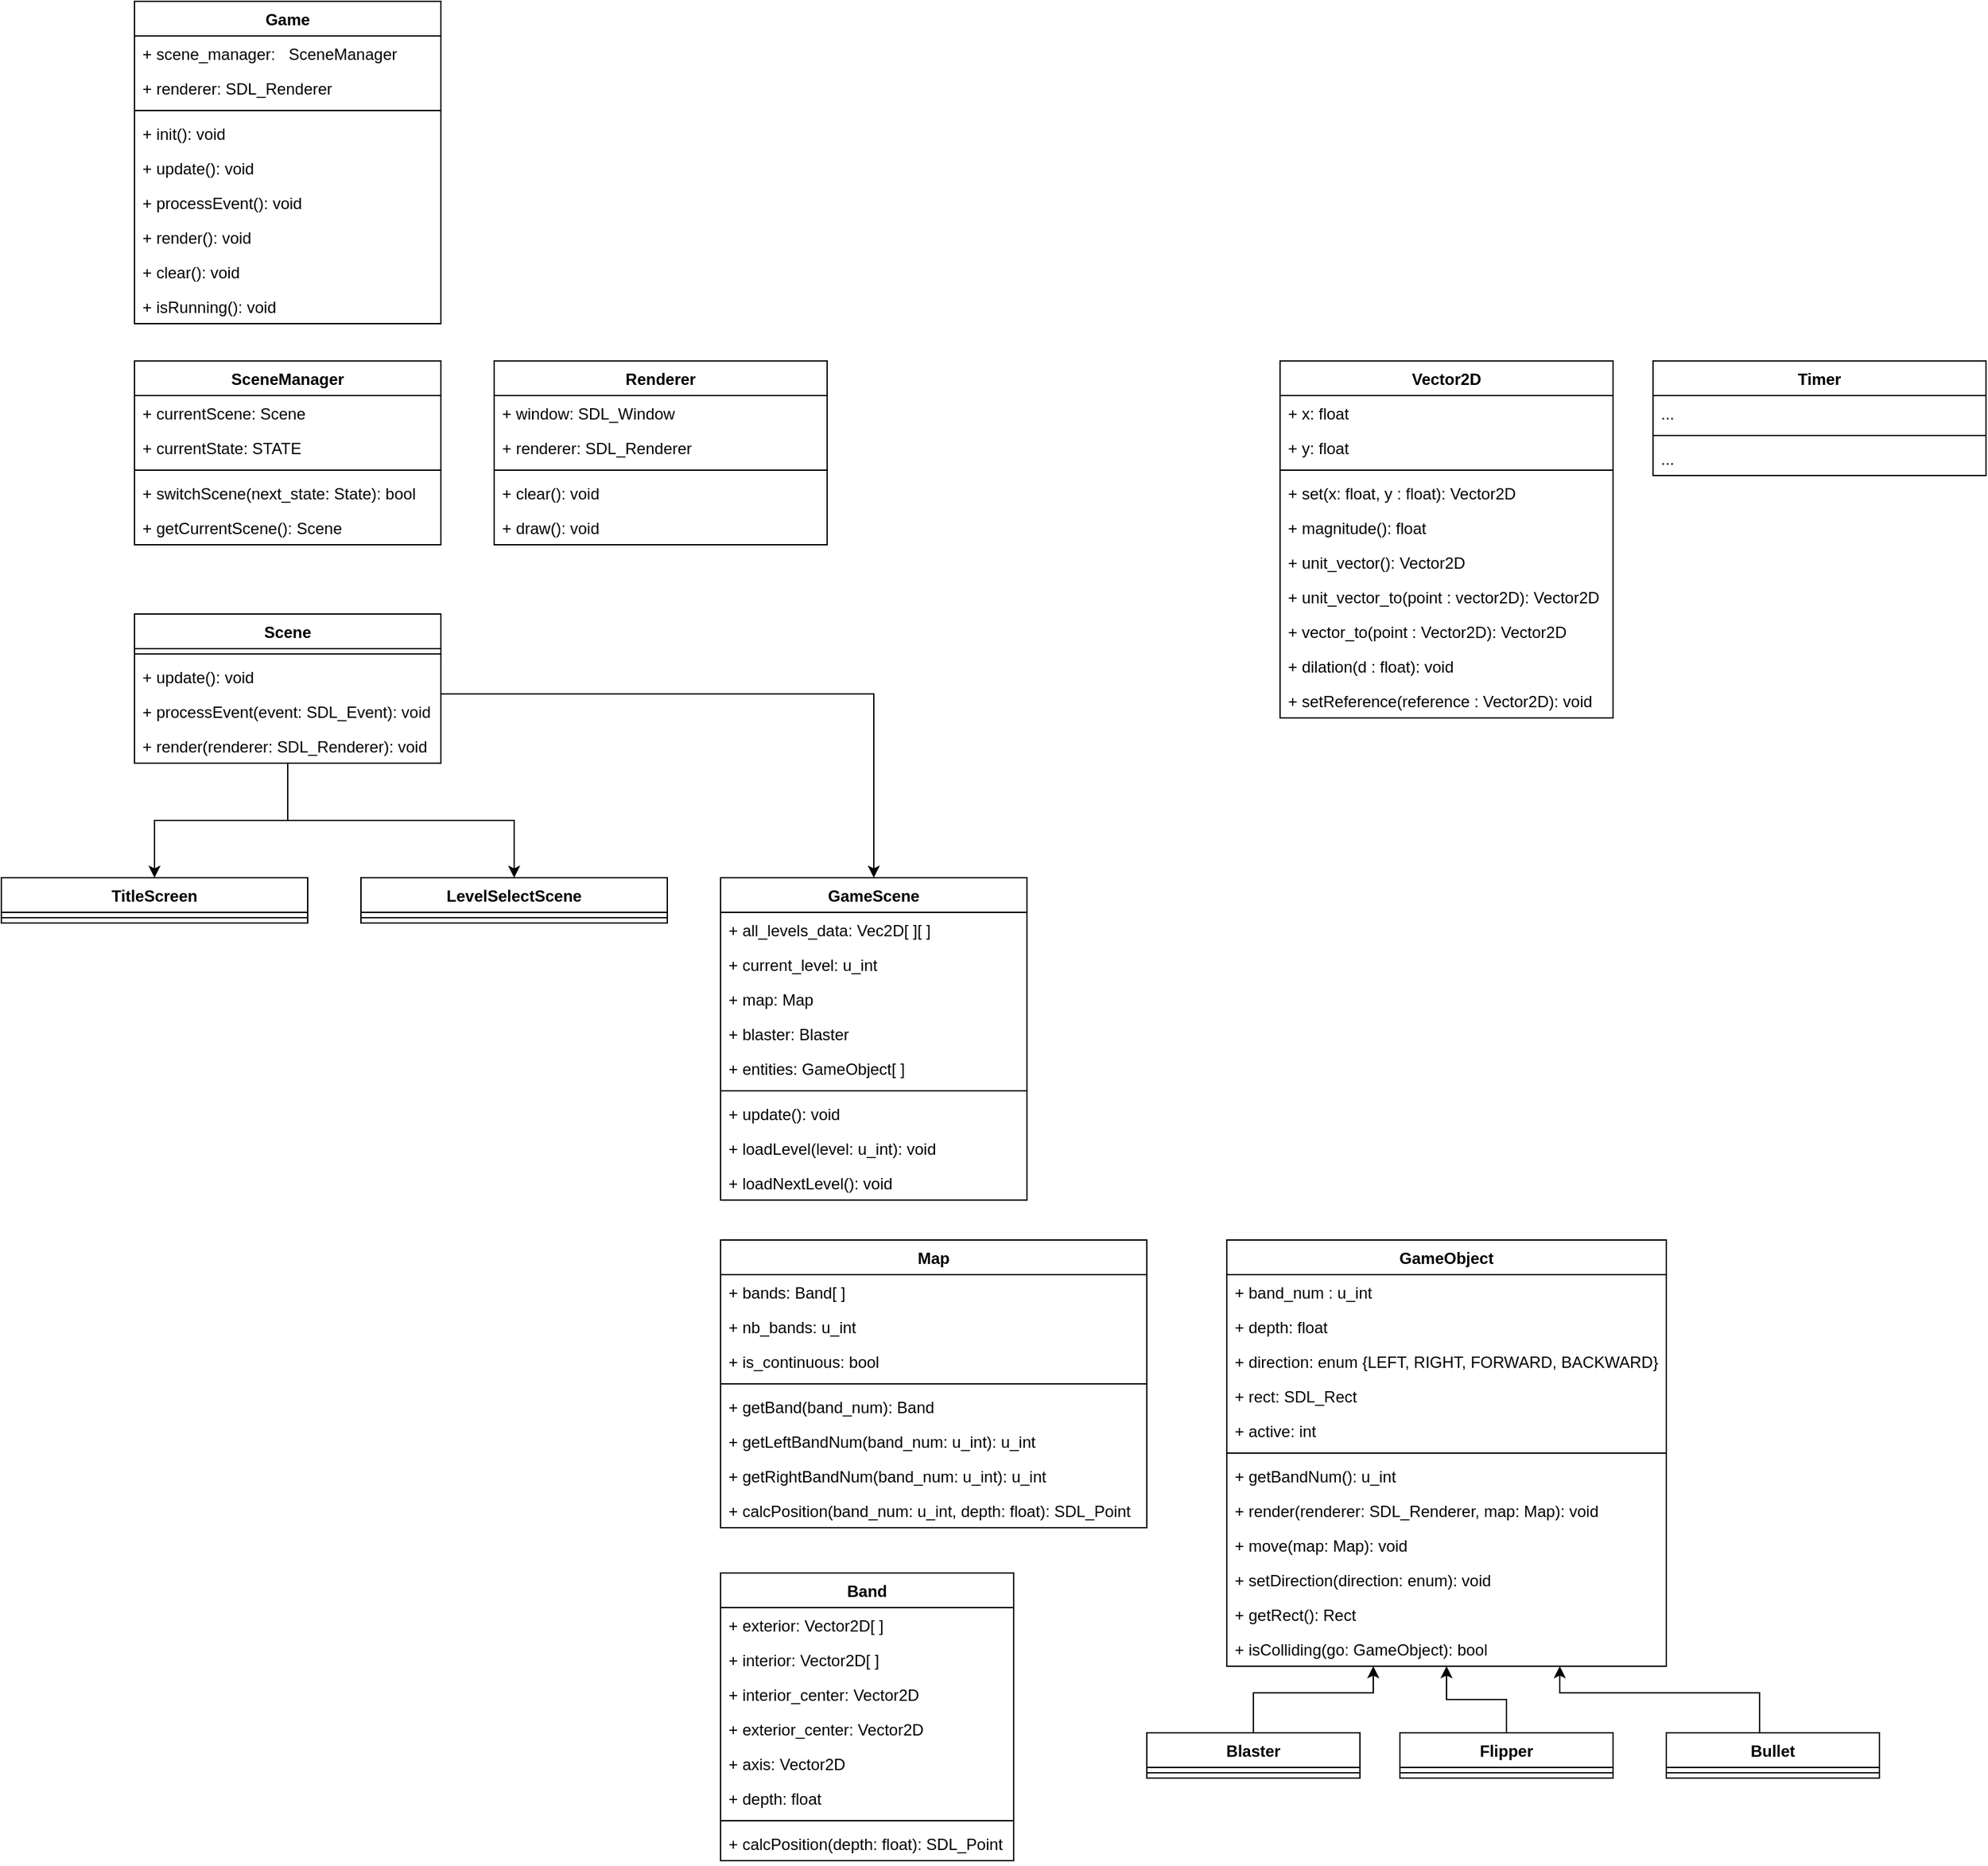 <mxfile version="17.1.3" type="device"><diagram name="Page-1" id="9f46799a-70d6-7492-0946-bef42562c5a5"><mxGraphModel dx="1497" dy="2478" grid="1" gridSize="10" guides="1" tooltips="1" connect="1" arrows="1" fold="1" page="1" pageScale="1" pageWidth="1100" pageHeight="850" background="none" math="0" shadow="0"><root><mxCell id="0"/><mxCell id="1" parent="0"/><mxCell id="xIdNefQn2xcIb0GbUkWq-34" value="GameScene" style="swimlane;fontStyle=1;align=center;verticalAlign=top;childLayout=stackLayout;horizontal=1;startSize=26;horizontalStack=0;resizeParent=1;resizeParentMax=0;resizeLast=0;collapsible=1;marginBottom=0;" parent="1" vertex="1"><mxGeometry x="590" y="-992" width="230" height="242" as="geometry"/></mxCell><mxCell id="wvkxmbSjXUFkB9EgB14g-42" value="+ all_levels_data: Vec2D[ ][ ]" style="text;strokeColor=none;fillColor=none;align=left;verticalAlign=top;spacingLeft=4;spacingRight=4;overflow=hidden;rotatable=0;points=[[0,0.5],[1,0.5]];portConstraint=eastwest;" parent="xIdNefQn2xcIb0GbUkWq-34" vertex="1"><mxGeometry y="26" width="230" height="26" as="geometry"/></mxCell><mxCell id="45vY3mzrNlydQgLG9E9p-1" value="+ current_level: u_int" style="text;strokeColor=none;fillColor=none;align=left;verticalAlign=top;spacingLeft=4;spacingRight=4;overflow=hidden;rotatable=0;points=[[0,0.5],[1,0.5]];portConstraint=eastwest;" vertex="1" parent="xIdNefQn2xcIb0GbUkWq-34"><mxGeometry y="52" width="230" height="26" as="geometry"/></mxCell><mxCell id="xIdNefQn2xcIb0GbUkWq-35" value="+ map: Map" style="text;strokeColor=none;fillColor=none;align=left;verticalAlign=top;spacingLeft=4;spacingRight=4;overflow=hidden;rotatable=0;points=[[0,0.5],[1,0.5]];portConstraint=eastwest;" parent="xIdNefQn2xcIb0GbUkWq-34" vertex="1"><mxGeometry y="78" width="230" height="26" as="geometry"/></mxCell><mxCell id="xIdNefQn2xcIb0GbUkWq-38" value="+ blaster: Blaster" style="text;strokeColor=none;fillColor=none;align=left;verticalAlign=top;spacingLeft=4;spacingRight=4;overflow=hidden;rotatable=0;points=[[0,0.5],[1,0.5]];portConstraint=eastwest;" parent="xIdNefQn2xcIb0GbUkWq-34" vertex="1"><mxGeometry y="104" width="230" height="26" as="geometry"/></mxCell><mxCell id="xIdNefQn2xcIb0GbUkWq-39" value="+ entities: GameObject[ ]" style="text;strokeColor=none;fillColor=none;align=left;verticalAlign=top;spacingLeft=4;spacingRight=4;overflow=hidden;rotatable=0;points=[[0,0.5],[1,0.5]];portConstraint=eastwest;" parent="xIdNefQn2xcIb0GbUkWq-34" vertex="1"><mxGeometry y="130" width="230" height="26" as="geometry"/></mxCell><mxCell id="xIdNefQn2xcIb0GbUkWq-36" value="" style="line;strokeWidth=1;fillColor=none;align=left;verticalAlign=middle;spacingTop=-1;spacingLeft=3;spacingRight=3;rotatable=0;labelPosition=right;points=[];portConstraint=eastwest;" parent="xIdNefQn2xcIb0GbUkWq-34" vertex="1"><mxGeometry y="156" width="230" height="8" as="geometry"/></mxCell><mxCell id="xIdNefQn2xcIb0GbUkWq-37" value="+ update(): void" style="text;strokeColor=none;fillColor=none;align=left;verticalAlign=top;spacingLeft=4;spacingRight=4;overflow=hidden;rotatable=0;points=[[0,0.5],[1,0.5]];portConstraint=eastwest;" parent="xIdNefQn2xcIb0GbUkWq-34" vertex="1"><mxGeometry y="164" width="230" height="26" as="geometry"/></mxCell><mxCell id="wvkxmbSjXUFkB9EgB14g-43" value="+ loadLevel(level: u_int): void" style="text;strokeColor=none;fillColor=none;align=left;verticalAlign=top;spacingLeft=4;spacingRight=4;overflow=hidden;rotatable=0;points=[[0,0.5],[1,0.5]];portConstraint=eastwest;" parent="xIdNefQn2xcIb0GbUkWq-34" vertex="1"><mxGeometry y="190" width="230" height="26" as="geometry"/></mxCell><mxCell id="wvkxmbSjXUFkB9EgB14g-44" value="+ loadNextLevel(): void" style="text;strokeColor=none;fillColor=none;align=left;verticalAlign=top;spacingLeft=4;spacingRight=4;overflow=hidden;rotatable=0;points=[[0,0.5],[1,0.5]];portConstraint=eastwest;" parent="xIdNefQn2xcIb0GbUkWq-34" vertex="1"><mxGeometry y="216" width="230" height="26" as="geometry"/></mxCell><mxCell id="xIdNefQn2xcIb0GbUkWq-41" value="Map" style="swimlane;fontStyle=1;align=center;verticalAlign=top;childLayout=stackLayout;horizontal=1;startSize=26;horizontalStack=0;resizeParent=1;resizeParentMax=0;resizeLast=0;collapsible=1;marginBottom=0;" parent="1" vertex="1"><mxGeometry x="590" y="-720" width="320" height="216" as="geometry"/></mxCell><mxCell id="xIdNefQn2xcIb0GbUkWq-42" value="+ bands: Band[ ]" style="text;strokeColor=none;fillColor=none;align=left;verticalAlign=top;spacingLeft=4;spacingRight=4;overflow=hidden;rotatable=0;points=[[0,0.5],[1,0.5]];portConstraint=eastwest;" parent="xIdNefQn2xcIb0GbUkWq-41" vertex="1"><mxGeometry y="26" width="320" height="26" as="geometry"/></mxCell><mxCell id="xIdNefQn2xcIb0GbUkWq-71" value="+ nb_bands: u_int" style="text;strokeColor=none;fillColor=none;align=left;verticalAlign=top;spacingLeft=4;spacingRight=4;overflow=hidden;rotatable=0;points=[[0,0.5],[1,0.5]];portConstraint=eastwest;" parent="xIdNefQn2xcIb0GbUkWq-41" vertex="1"><mxGeometry y="52" width="320" height="26" as="geometry"/></mxCell><mxCell id="xIdNefQn2xcIb0GbUkWq-45" value="+ is_continuous: bool" style="text;strokeColor=none;fillColor=none;align=left;verticalAlign=top;spacingLeft=4;spacingRight=4;overflow=hidden;rotatable=0;points=[[0,0.5],[1,0.5]];portConstraint=eastwest;" parent="xIdNefQn2xcIb0GbUkWq-41" vertex="1"><mxGeometry y="78" width="320" height="26" as="geometry"/></mxCell><mxCell id="xIdNefQn2xcIb0GbUkWq-43" value="" style="line;strokeWidth=1;fillColor=none;align=left;verticalAlign=middle;spacingTop=-1;spacingLeft=3;spacingRight=3;rotatable=0;labelPosition=right;points=[];portConstraint=eastwest;" parent="xIdNefQn2xcIb0GbUkWq-41" vertex="1"><mxGeometry y="104" width="320" height="8" as="geometry"/></mxCell><mxCell id="xIdNefQn2xcIb0GbUkWq-44" value="+ getBand(band_num): Band" style="text;strokeColor=none;fillColor=none;align=left;verticalAlign=top;spacingLeft=4;spacingRight=4;overflow=hidden;rotatable=0;points=[[0,0.5],[1,0.5]];portConstraint=eastwest;" parent="xIdNefQn2xcIb0GbUkWq-41" vertex="1"><mxGeometry y="112" width="320" height="26" as="geometry"/></mxCell><mxCell id="xIdNefQn2xcIb0GbUkWq-134" value="+ getLeftBandNum(band_num: u_int): u_int" style="text;strokeColor=none;fillColor=none;align=left;verticalAlign=top;spacingLeft=4;spacingRight=4;overflow=hidden;rotatable=0;points=[[0,0.5],[1,0.5]];portConstraint=eastwest;" parent="xIdNefQn2xcIb0GbUkWq-41" vertex="1"><mxGeometry y="138" width="320" height="26" as="geometry"/></mxCell><mxCell id="xIdNefQn2xcIb0GbUkWq-135" value="+ getRightBandNum(band_num: u_int): u_int" style="text;strokeColor=none;fillColor=none;align=left;verticalAlign=top;spacingLeft=4;spacingRight=4;overflow=hidden;rotatable=0;points=[[0,0.5],[1,0.5]];portConstraint=eastwest;" parent="xIdNefQn2xcIb0GbUkWq-41" vertex="1"><mxGeometry y="164" width="320" height="26" as="geometry"/></mxCell><mxCell id="xIdNefQn2xcIb0GbUkWq-46" value="+ calcPosition(band_num: u_int, depth: float): SDL_Point" style="text;strokeColor=none;fillColor=none;align=left;verticalAlign=top;spacingLeft=4;spacingRight=4;overflow=hidden;rotatable=0;points=[[0,0.5],[1,0.5]];portConstraint=eastwest;" parent="xIdNefQn2xcIb0GbUkWq-41" vertex="1"><mxGeometry y="190" width="320" height="26" as="geometry"/></mxCell><mxCell id="xIdNefQn2xcIb0GbUkWq-47" value="Band" style="swimlane;fontStyle=1;align=center;verticalAlign=top;childLayout=stackLayout;horizontal=1;startSize=26;horizontalStack=0;resizeParent=1;resizeParentMax=0;resizeLast=0;collapsible=1;marginBottom=0;" parent="1" vertex="1"><mxGeometry x="590" y="-470" width="220" height="216" as="geometry"/></mxCell><mxCell id="xIdNefQn2xcIb0GbUkWq-48" value="+ exterior: Vector2D[ ]" style="text;strokeColor=none;fillColor=none;align=left;verticalAlign=top;spacingLeft=4;spacingRight=4;overflow=hidden;rotatable=0;points=[[0,0.5],[1,0.5]];portConstraint=eastwest;" parent="xIdNefQn2xcIb0GbUkWq-47" vertex="1"><mxGeometry y="26" width="220" height="26" as="geometry"/></mxCell><mxCell id="xIdNefQn2xcIb0GbUkWq-51" value="+ interior: Vector2D[ ]" style="text;strokeColor=none;fillColor=none;align=left;verticalAlign=top;spacingLeft=4;spacingRight=4;overflow=hidden;rotatable=0;points=[[0,0.5],[1,0.5]];portConstraint=eastwest;" parent="xIdNefQn2xcIb0GbUkWq-47" vertex="1"><mxGeometry y="52" width="220" height="26" as="geometry"/></mxCell><mxCell id="xIdNefQn2xcIb0GbUkWq-54" value="+ interior_center: Vector2D" style="text;strokeColor=none;fillColor=none;align=left;verticalAlign=top;spacingLeft=4;spacingRight=4;overflow=hidden;rotatable=0;points=[[0,0.5],[1,0.5]];portConstraint=eastwest;" parent="xIdNefQn2xcIb0GbUkWq-47" vertex="1"><mxGeometry y="78" width="220" height="26" as="geometry"/></mxCell><mxCell id="xIdNefQn2xcIb0GbUkWq-52" value="+ exterior_center: Vector2D" style="text;strokeColor=none;fillColor=none;align=left;verticalAlign=top;spacingLeft=4;spacingRight=4;overflow=hidden;rotatable=0;points=[[0,0.5],[1,0.5]];portConstraint=eastwest;" parent="xIdNefQn2xcIb0GbUkWq-47" vertex="1"><mxGeometry y="104" width="220" height="26" as="geometry"/></mxCell><mxCell id="xIdNefQn2xcIb0GbUkWq-53" value="+ axis: Vector2D" style="text;strokeColor=none;fillColor=none;align=left;verticalAlign=top;spacingLeft=4;spacingRight=4;overflow=hidden;rotatable=0;points=[[0,0.5],[1,0.5]];portConstraint=eastwest;" parent="xIdNefQn2xcIb0GbUkWq-47" vertex="1"><mxGeometry y="130" width="220" height="26" as="geometry"/></mxCell><mxCell id="xIdNefQn2xcIb0GbUkWq-122" value="+ depth: float" style="text;strokeColor=none;fillColor=none;align=left;verticalAlign=top;spacingLeft=4;spacingRight=4;overflow=hidden;rotatable=0;points=[[0,0.5],[1,0.5]];portConstraint=eastwest;" parent="xIdNefQn2xcIb0GbUkWq-47" vertex="1"><mxGeometry y="156" width="220" height="26" as="geometry"/></mxCell><mxCell id="xIdNefQn2xcIb0GbUkWq-49" value="" style="line;strokeWidth=1;fillColor=none;align=left;verticalAlign=middle;spacingTop=-1;spacingLeft=3;spacingRight=3;rotatable=0;labelPosition=right;points=[];portConstraint=eastwest;" parent="xIdNefQn2xcIb0GbUkWq-47" vertex="1"><mxGeometry y="182" width="220" height="8" as="geometry"/></mxCell><mxCell id="xIdNefQn2xcIb0GbUkWq-50" value="+ calcPosition(depth: float): SDL_Point" style="text;strokeColor=none;fillColor=none;align=left;verticalAlign=top;spacingLeft=4;spacingRight=4;overflow=hidden;rotatable=0;points=[[0,0.5],[1,0.5]];portConstraint=eastwest;" parent="xIdNefQn2xcIb0GbUkWq-47" vertex="1"><mxGeometry y="190" width="220" height="26" as="geometry"/></mxCell><mxCell id="wvkxmbSjXUFkB9EgB14g-7" value="SceneManager" style="swimlane;fontStyle=1;align=center;verticalAlign=top;childLayout=stackLayout;horizontal=1;startSize=26;horizontalStack=0;resizeParent=1;resizeParentMax=0;resizeLast=0;collapsible=1;marginBottom=0;" parent="1" vertex="1"><mxGeometry x="150" y="-1380" width="230" height="138" as="geometry"/></mxCell><mxCell id="wvkxmbSjXUFkB9EgB14g-8" value="+ currentScene: Scene" style="text;strokeColor=none;fillColor=none;align=left;verticalAlign=top;spacingLeft=4;spacingRight=4;overflow=hidden;rotatable=0;points=[[0,0.5],[1,0.5]];portConstraint=eastwest;" parent="wvkxmbSjXUFkB9EgB14g-7" vertex="1"><mxGeometry y="26" width="230" height="26" as="geometry"/></mxCell><mxCell id="wvkxmbSjXUFkB9EgB14g-18" value="+ currentState: STATE" style="text;strokeColor=none;fillColor=none;align=left;verticalAlign=top;spacingLeft=4;spacingRight=4;overflow=hidden;rotatable=0;points=[[0,0.5],[1,0.5]];portConstraint=eastwest;" parent="wvkxmbSjXUFkB9EgB14g-7" vertex="1"><mxGeometry y="52" width="230" height="26" as="geometry"/></mxCell><mxCell id="wvkxmbSjXUFkB9EgB14g-12" value="" style="line;strokeWidth=1;fillColor=none;align=left;verticalAlign=middle;spacingTop=-1;spacingLeft=3;spacingRight=3;rotatable=0;labelPosition=right;points=[];portConstraint=eastwest;" parent="wvkxmbSjXUFkB9EgB14g-7" vertex="1"><mxGeometry y="78" width="230" height="8" as="geometry"/></mxCell><mxCell id="wvkxmbSjXUFkB9EgB14g-13" value="+ switchScene(next_state: State): bool " style="text;strokeColor=none;fillColor=none;align=left;verticalAlign=top;spacingLeft=4;spacingRight=4;overflow=hidden;rotatable=0;points=[[0,0.5],[1,0.5]];portConstraint=eastwest;" parent="wvkxmbSjXUFkB9EgB14g-7" vertex="1"><mxGeometry y="86" width="230" height="26" as="geometry"/></mxCell><mxCell id="wvkxmbSjXUFkB9EgB14g-19" value="+ getCurrentScene(): Scene " style="text;strokeColor=none;fillColor=none;align=left;verticalAlign=top;spacingLeft=4;spacingRight=4;overflow=hidden;rotatable=0;points=[[0,0.5],[1,0.5]];portConstraint=eastwest;" parent="wvkxmbSjXUFkB9EgB14g-7" vertex="1"><mxGeometry y="112" width="230" height="26" as="geometry"/></mxCell><mxCell id="wvkxmbSjXUFkB9EgB14g-27" value="" style="edgeStyle=orthogonalEdgeStyle;rounded=0;orthogonalLoop=1;jettySize=auto;html=1;" parent="1" source="wvkxmbSjXUFkB9EgB14g-14" target="wvkxmbSjXUFkB9EgB14g-22" edge="1"><mxGeometry relative="1" as="geometry"/></mxCell><mxCell id="wvkxmbSjXUFkB9EgB14g-33" value="" style="edgeStyle=orthogonalEdgeStyle;rounded=0;orthogonalLoop=1;jettySize=auto;html=1;" parent="1" source="wvkxmbSjXUFkB9EgB14g-14" target="wvkxmbSjXUFkB9EgB14g-28" edge="1"><mxGeometry relative="1" as="geometry"/></mxCell><mxCell id="wvkxmbSjXUFkB9EgB14g-45" style="edgeStyle=orthogonalEdgeStyle;rounded=0;orthogonalLoop=1;jettySize=auto;html=1;entryX=0.5;entryY=0;entryDx=0;entryDy=0;" parent="1" source="wvkxmbSjXUFkB9EgB14g-14" target="xIdNefQn2xcIb0GbUkWq-34" edge="1"><mxGeometry relative="1" as="geometry"><Array as="points"><mxPoint x="705" y="-1130"/></Array></mxGeometry></mxCell><mxCell id="wvkxmbSjXUFkB9EgB14g-14" value="Scene" style="swimlane;fontStyle=1;align=center;verticalAlign=top;childLayout=stackLayout;horizontal=1;startSize=26;horizontalStack=0;resizeParent=1;resizeParentMax=0;resizeLast=0;collapsible=1;marginBottom=0;" parent="1" vertex="1"><mxGeometry x="150" y="-1190" width="230" height="112" as="geometry"/></mxCell><mxCell id="wvkxmbSjXUFkB9EgB14g-16" value="" style="line;strokeWidth=1;fillColor=none;align=left;verticalAlign=middle;spacingTop=-1;spacingLeft=3;spacingRight=3;rotatable=0;labelPosition=right;points=[];portConstraint=eastwest;" parent="wvkxmbSjXUFkB9EgB14g-14" vertex="1"><mxGeometry y="26" width="230" height="8" as="geometry"/></mxCell><mxCell id="wvkxmbSjXUFkB9EgB14g-17" value="+ update(): void" style="text;strokeColor=none;fillColor=none;align=left;verticalAlign=top;spacingLeft=4;spacingRight=4;overflow=hidden;rotatable=0;points=[[0,0.5],[1,0.5]];portConstraint=eastwest;" parent="wvkxmbSjXUFkB9EgB14g-14" vertex="1"><mxGeometry y="34" width="230" height="26" as="geometry"/></mxCell><mxCell id="wvkxmbSjXUFkB9EgB14g-20" value="+ processEvent(event: SDL_Event): void" style="text;strokeColor=none;fillColor=none;align=left;verticalAlign=top;spacingLeft=4;spacingRight=4;overflow=hidden;rotatable=0;points=[[0,0.5],[1,0.5]];portConstraint=eastwest;" parent="wvkxmbSjXUFkB9EgB14g-14" vertex="1"><mxGeometry y="60" width="230" height="26" as="geometry"/></mxCell><mxCell id="wvkxmbSjXUFkB9EgB14g-21" value="+ render(renderer: SDL_Renderer): void" style="text;strokeColor=none;fillColor=none;align=left;verticalAlign=top;spacingLeft=4;spacingRight=4;overflow=hidden;rotatable=0;points=[[0,0.5],[1,0.5]];portConstraint=eastwest;" parent="wvkxmbSjXUFkB9EgB14g-14" vertex="1"><mxGeometry y="86" width="230" height="26" as="geometry"/></mxCell><mxCell id="wvkxmbSjXUFkB9EgB14g-22" value="TitleScreen" style="swimlane;fontStyle=1;align=center;verticalAlign=top;childLayout=stackLayout;horizontal=1;startSize=26;horizontalStack=0;resizeParent=1;resizeParentMax=0;resizeLast=0;collapsible=1;marginBottom=0;" parent="1" vertex="1"><mxGeometry x="50" y="-992" width="230" height="34" as="geometry"/></mxCell><mxCell id="wvkxmbSjXUFkB9EgB14g-23" value="" style="line;strokeWidth=1;fillColor=none;align=left;verticalAlign=middle;spacingTop=-1;spacingLeft=3;spacingRight=3;rotatable=0;labelPosition=right;points=[];portConstraint=eastwest;" parent="wvkxmbSjXUFkB9EgB14g-22" vertex="1"><mxGeometry y="26" width="230" height="8" as="geometry"/></mxCell><mxCell id="wvkxmbSjXUFkB9EgB14g-28" value="LevelSelectScene" style="swimlane;fontStyle=1;align=center;verticalAlign=top;childLayout=stackLayout;horizontal=1;startSize=26;horizontalStack=0;resizeParent=1;resizeParentMax=0;resizeLast=0;collapsible=1;marginBottom=0;" parent="1" vertex="1"><mxGeometry x="320" y="-992" width="230" height="34" as="geometry"/></mxCell><mxCell id="wvkxmbSjXUFkB9EgB14g-29" value="" style="line;strokeWidth=1;fillColor=none;align=left;verticalAlign=middle;spacingTop=-1;spacingLeft=3;spacingRight=3;rotatable=0;labelPosition=right;points=[];portConstraint=eastwest;" parent="wvkxmbSjXUFkB9EgB14g-28" vertex="1"><mxGeometry y="26" width="230" height="8" as="geometry"/></mxCell><mxCell id="wvkxmbSjXUFkB9EgB14g-46" style="edgeStyle=orthogonalEdgeStyle;rounded=0;orthogonalLoop=1;jettySize=auto;html=1;fontColor=#FF8000;" parent="1" source="wvkxmbSjXUFkB9EgB14g-47" target="wvkxmbSjXUFkB9EgB14g-49" edge="1"><mxGeometry relative="1" as="geometry"><Array as="points"><mxPoint x="990" y="-380"/><mxPoint x="1080" y="-380"/></Array></mxGeometry></mxCell><mxCell id="wvkxmbSjXUFkB9EgB14g-47" value="Blaster" style="swimlane;fontStyle=1;align=center;verticalAlign=top;childLayout=stackLayout;horizontal=1;startSize=26;horizontalStack=0;resizeParent=1;resizeParentMax=0;resizeLast=0;collapsible=1;marginBottom=0;" parent="1" vertex="1"><mxGeometry x="910" y="-350" width="160" height="34" as="geometry"><mxRectangle x="300" y="310" width="100" height="26" as="alternateBounds"/></mxGeometry></mxCell><mxCell id="wvkxmbSjXUFkB9EgB14g-48" value="" style="line;strokeWidth=1;fillColor=none;align=left;verticalAlign=middle;spacingTop=-1;spacingLeft=3;spacingRight=3;rotatable=0;labelPosition=right;points=[];portConstraint=eastwest;" parent="wvkxmbSjXUFkB9EgB14g-47" vertex="1"><mxGeometry y="26" width="160" height="8" as="geometry"/></mxCell><mxCell id="wvkxmbSjXUFkB9EgB14g-49" value="GameObject" style="swimlane;fontStyle=1;align=center;verticalAlign=top;childLayout=stackLayout;horizontal=1;startSize=26;horizontalStack=0;resizeParent=1;resizeParentMax=0;resizeLast=0;collapsible=1;marginBottom=0;" parent="1" vertex="1"><mxGeometry x="970" y="-720" width="330" height="320" as="geometry"><mxRectangle x="300" y="310" width="100" height="26" as="alternateBounds"/></mxGeometry></mxCell><mxCell id="wvkxmbSjXUFkB9EgB14g-50" value="+ band_num : u_int" style="text;strokeColor=none;fillColor=none;align=left;verticalAlign=top;spacingLeft=4;spacingRight=4;overflow=hidden;rotatable=0;points=[[0,0.5],[1,0.5]];portConstraint=eastwest;" parent="wvkxmbSjXUFkB9EgB14g-49" vertex="1"><mxGeometry y="26" width="330" height="26" as="geometry"/></mxCell><mxCell id="wvkxmbSjXUFkB9EgB14g-51" value="+ depth: float" style="text;strokeColor=none;fillColor=none;align=left;verticalAlign=top;spacingLeft=4;spacingRight=4;overflow=hidden;rotatable=0;points=[[0,0.5],[1,0.5]];portConstraint=eastwest;" parent="wvkxmbSjXUFkB9EgB14g-49" vertex="1"><mxGeometry y="52" width="330" height="26" as="geometry"/></mxCell><mxCell id="wvkxmbSjXUFkB9EgB14g-52" value="+ direction: enum {LEFT, RIGHT, FORWARD, BACKWARD}" style="text;strokeColor=none;fillColor=none;align=left;verticalAlign=top;spacingLeft=4;spacingRight=4;overflow=hidden;rotatable=0;points=[[0,0.5],[1,0.5]];portConstraint=eastwest;" parent="wvkxmbSjXUFkB9EgB14g-49" vertex="1"><mxGeometry y="78" width="330" height="26" as="geometry"/></mxCell><mxCell id="wvkxmbSjXUFkB9EgB14g-53" value="+ rect: SDL_Rect" style="text;strokeColor=none;fillColor=none;align=left;verticalAlign=top;spacingLeft=4;spacingRight=4;overflow=hidden;rotatable=0;points=[[0,0.5],[1,0.5]];portConstraint=eastwest;" parent="wvkxmbSjXUFkB9EgB14g-49" vertex="1"><mxGeometry y="104" width="330" height="26" as="geometry"/></mxCell><mxCell id="wvkxmbSjXUFkB9EgB14g-54" value="+ active: int" style="text;strokeColor=none;fillColor=none;align=left;verticalAlign=top;spacingLeft=4;spacingRight=4;overflow=hidden;rotatable=0;points=[[0,0.5],[1,0.5]];portConstraint=eastwest;" parent="wvkxmbSjXUFkB9EgB14g-49" vertex="1"><mxGeometry y="130" width="330" height="26" as="geometry"/></mxCell><mxCell id="wvkxmbSjXUFkB9EgB14g-55" value="" style="line;strokeWidth=1;fillColor=none;align=left;verticalAlign=middle;spacingTop=-1;spacingLeft=3;spacingRight=3;rotatable=0;labelPosition=right;points=[];portConstraint=eastwest;" parent="wvkxmbSjXUFkB9EgB14g-49" vertex="1"><mxGeometry y="156" width="330" height="8" as="geometry"/></mxCell><mxCell id="wvkxmbSjXUFkB9EgB14g-56" value="+ getBandNum(): u_int" style="text;strokeColor=none;fillColor=none;align=left;verticalAlign=top;spacingLeft=4;spacingRight=4;overflow=hidden;rotatable=0;points=[[0,0.5],[1,0.5]];portConstraint=eastwest;" parent="wvkxmbSjXUFkB9EgB14g-49" vertex="1"><mxGeometry y="164" width="330" height="26" as="geometry"/></mxCell><mxCell id="wvkxmbSjXUFkB9EgB14g-57" value="+ render(renderer: SDL_Renderer, map: Map): void" style="text;strokeColor=none;fillColor=none;align=left;verticalAlign=top;spacingLeft=4;spacingRight=4;overflow=hidden;rotatable=0;points=[[0,0.5],[1,0.5]];portConstraint=eastwest;" parent="wvkxmbSjXUFkB9EgB14g-49" vertex="1"><mxGeometry y="190" width="330" height="26" as="geometry"/></mxCell><mxCell id="wvkxmbSjXUFkB9EgB14g-58" value="+ move(map: Map): void" style="text;strokeColor=none;fillColor=none;align=left;verticalAlign=top;spacingLeft=4;spacingRight=4;overflow=hidden;rotatable=0;points=[[0,0.5],[1,0.5]];portConstraint=eastwest;" parent="wvkxmbSjXUFkB9EgB14g-49" vertex="1"><mxGeometry y="216" width="330" height="26" as="geometry"/></mxCell><mxCell id="wvkxmbSjXUFkB9EgB14g-59" value="+ setDirection(direction: enum): void" style="text;strokeColor=none;fillColor=none;align=left;verticalAlign=top;spacingLeft=4;spacingRight=4;overflow=hidden;rotatable=0;points=[[0,0.5],[1,0.5]];portConstraint=eastwest;" parent="wvkxmbSjXUFkB9EgB14g-49" vertex="1"><mxGeometry y="242" width="330" height="26" as="geometry"/></mxCell><mxCell id="wvkxmbSjXUFkB9EgB14g-60" value="+ getRect(): Rect" style="text;strokeColor=none;fillColor=none;align=left;verticalAlign=top;spacingLeft=4;spacingRight=4;overflow=hidden;rotatable=0;points=[[0,0.5],[1,0.5]];portConstraint=eastwest;" parent="wvkxmbSjXUFkB9EgB14g-49" vertex="1"><mxGeometry y="268" width="330" height="26" as="geometry"/></mxCell><mxCell id="wvkxmbSjXUFkB9EgB14g-61" value="+ isColliding(go: GameObject): bool" style="text;strokeColor=none;fillColor=none;align=left;verticalAlign=top;spacingLeft=4;spacingRight=4;overflow=hidden;rotatable=0;points=[[0,0.5],[1,0.5]];portConstraint=eastwest;" parent="wvkxmbSjXUFkB9EgB14g-49" vertex="1"><mxGeometry y="294" width="330" height="26" as="geometry"/></mxCell><mxCell id="wvkxmbSjXUFkB9EgB14g-62" style="edgeStyle=orthogonalEdgeStyle;rounded=0;orthogonalLoop=1;jettySize=auto;html=1;fontColor=#FF8000;" parent="1" source="wvkxmbSjXUFkB9EgB14g-63" target="wvkxmbSjXUFkB9EgB14g-49" edge="1"><mxGeometry relative="1" as="geometry"/></mxCell><mxCell id="wvkxmbSjXUFkB9EgB14g-63" value="Flipper" style="swimlane;fontStyle=1;align=center;verticalAlign=top;childLayout=stackLayout;horizontal=1;startSize=26;horizontalStack=0;resizeParent=1;resizeParentMax=0;resizeLast=0;collapsible=1;marginBottom=0;" parent="1" vertex="1"><mxGeometry x="1100" y="-350" width="160" height="34" as="geometry"><mxRectangle x="300" y="310" width="100" height="26" as="alternateBounds"/></mxGeometry></mxCell><mxCell id="wvkxmbSjXUFkB9EgB14g-64" value="" style="line;strokeWidth=1;fillColor=none;align=left;verticalAlign=middle;spacingTop=-1;spacingLeft=3;spacingRight=3;rotatable=0;labelPosition=right;points=[];portConstraint=eastwest;" parent="wvkxmbSjXUFkB9EgB14g-63" vertex="1"><mxGeometry y="26" width="160" height="8" as="geometry"/></mxCell><mxCell id="wvkxmbSjXUFkB9EgB14g-65" style="edgeStyle=orthogonalEdgeStyle;rounded=0;orthogonalLoop=1;jettySize=auto;html=1;fontColor=#FF8000;" parent="1" source="wvkxmbSjXUFkB9EgB14g-66" target="wvkxmbSjXUFkB9EgB14g-49" edge="1"><mxGeometry relative="1" as="geometry"><Array as="points"><mxPoint x="1370" y="-380"/><mxPoint x="1220" y="-380"/></Array></mxGeometry></mxCell><mxCell id="wvkxmbSjXUFkB9EgB14g-66" value="Bullet" style="swimlane;fontStyle=1;align=center;verticalAlign=top;childLayout=stackLayout;horizontal=1;startSize=26;horizontalStack=0;resizeParent=1;resizeParentMax=0;resizeLast=0;collapsible=1;marginBottom=0;" parent="1" vertex="1"><mxGeometry x="1300" y="-350" width="160" height="34" as="geometry"><mxRectangle x="300" y="310" width="100" height="26" as="alternateBounds"/></mxGeometry></mxCell><mxCell id="wvkxmbSjXUFkB9EgB14g-67" value="" style="line;strokeWidth=1;fillColor=none;align=left;verticalAlign=middle;spacingTop=-1;spacingLeft=3;spacingRight=3;rotatable=0;labelPosition=right;points=[];portConstraint=eastwest;" parent="wvkxmbSjXUFkB9EgB14g-66" vertex="1"><mxGeometry y="26" width="160" height="8" as="geometry"/></mxCell><mxCell id="aUFaT6jYfgv3Q2B1HBEs-10" value="Vector2D" style="swimlane;fontStyle=1;align=center;verticalAlign=top;childLayout=stackLayout;horizontal=1;startSize=26;horizontalStack=0;resizeParent=1;resizeParentMax=0;resizeLast=0;collapsible=1;marginBottom=0;" parent="1" vertex="1"><mxGeometry x="1010" y="-1380" width="250" height="268" as="geometry"/></mxCell><mxCell id="aUFaT6jYfgv3Q2B1HBEs-11" value="+ x: float" style="text;strokeColor=none;fillColor=none;align=left;verticalAlign=top;spacingLeft=4;spacingRight=4;overflow=hidden;rotatable=0;points=[[0,0.5],[1,0.5]];portConstraint=eastwest;" parent="aUFaT6jYfgv3Q2B1HBEs-10" vertex="1"><mxGeometry y="26" width="250" height="26" as="geometry"/></mxCell><mxCell id="aUFaT6jYfgv3Q2B1HBEs-12" value="+ y: float" style="text;strokeColor=none;fillColor=none;align=left;verticalAlign=top;spacingLeft=4;spacingRight=4;overflow=hidden;rotatable=0;points=[[0,0.5],[1,0.5]];portConstraint=eastwest;" parent="aUFaT6jYfgv3Q2B1HBEs-10" vertex="1"><mxGeometry y="52" width="250" height="26" as="geometry"/></mxCell><mxCell id="aUFaT6jYfgv3Q2B1HBEs-13" value="" style="line;strokeWidth=1;fillColor=none;align=left;verticalAlign=middle;spacingTop=-1;spacingLeft=3;spacingRight=3;rotatable=0;labelPosition=right;points=[];portConstraint=eastwest;" parent="aUFaT6jYfgv3Q2B1HBEs-10" vertex="1"><mxGeometry y="78" width="250" height="8" as="geometry"/></mxCell><mxCell id="aUFaT6jYfgv3Q2B1HBEs-14" value="+ set(x: float, y : float): Vector2D" style="text;strokeColor=none;fillColor=none;align=left;verticalAlign=top;spacingLeft=4;spacingRight=4;overflow=hidden;rotatable=0;points=[[0,0.5],[1,0.5]];portConstraint=eastwest;" parent="aUFaT6jYfgv3Q2B1HBEs-10" vertex="1"><mxGeometry y="86" width="250" height="26" as="geometry"/></mxCell><mxCell id="aUFaT6jYfgv3Q2B1HBEs-15" value="+ magnitude(): float " style="text;strokeColor=none;fillColor=none;align=left;verticalAlign=top;spacingLeft=4;spacingRight=4;overflow=hidden;rotatable=0;points=[[0,0.5],[1,0.5]];portConstraint=eastwest;" parent="aUFaT6jYfgv3Q2B1HBEs-10" vertex="1"><mxGeometry y="112" width="250" height="26" as="geometry"/></mxCell><mxCell id="aUFaT6jYfgv3Q2B1HBEs-20" value="+ unit_vector(): Vector2D " style="text;strokeColor=none;fillColor=none;align=left;verticalAlign=top;spacingLeft=4;spacingRight=4;overflow=hidden;rotatable=0;points=[[0,0.5],[1,0.5]];portConstraint=eastwest;" parent="aUFaT6jYfgv3Q2B1HBEs-10" vertex="1"><mxGeometry y="138" width="250" height="26" as="geometry"/></mxCell><mxCell id="aUFaT6jYfgv3Q2B1HBEs-16" value="+ unit_vector_to(point : vector2D): Vector2D " style="text;strokeColor=none;fillColor=none;align=left;verticalAlign=top;spacingLeft=4;spacingRight=4;overflow=hidden;rotatable=0;points=[[0,0.5],[1,0.5]];portConstraint=eastwest;" parent="aUFaT6jYfgv3Q2B1HBEs-10" vertex="1"><mxGeometry y="164" width="250" height="26" as="geometry"/></mxCell><mxCell id="aUFaT6jYfgv3Q2B1HBEs-18" value="+ vector_to(point : Vector2D): Vector2D " style="text;strokeColor=none;fillColor=none;align=left;verticalAlign=top;spacingLeft=4;spacingRight=4;overflow=hidden;rotatable=0;points=[[0,0.5],[1,0.5]];portConstraint=eastwest;" parent="aUFaT6jYfgv3Q2B1HBEs-10" vertex="1"><mxGeometry y="190" width="250" height="26" as="geometry"/></mxCell><mxCell id="aUFaT6jYfgv3Q2B1HBEs-21" value="+ dilation(d : float): void " style="text;strokeColor=none;fillColor=none;align=left;verticalAlign=top;spacingLeft=4;spacingRight=4;overflow=hidden;rotatable=0;points=[[0,0.5],[1,0.5]];portConstraint=eastwest;" parent="aUFaT6jYfgv3Q2B1HBEs-10" vertex="1"><mxGeometry y="216" width="250" height="26" as="geometry"/></mxCell><mxCell id="aUFaT6jYfgv3Q2B1HBEs-22" value="+ setReference(reference : Vector2D): void " style="text;strokeColor=none;fillColor=none;align=left;verticalAlign=top;spacingLeft=4;spacingRight=4;overflow=hidden;rotatable=0;points=[[0,0.5],[1,0.5]];portConstraint=eastwest;" parent="aUFaT6jYfgv3Q2B1HBEs-10" vertex="1"><mxGeometry y="242" width="250" height="26" as="geometry"/></mxCell><mxCell id="aUFaT6jYfgv3Q2B1HBEs-23" value="Timer" style="swimlane;fontStyle=1;align=center;verticalAlign=top;childLayout=stackLayout;horizontal=1;startSize=26;horizontalStack=0;resizeParent=1;resizeParentMax=0;resizeLast=0;collapsible=1;marginBottom=0;" parent="1" vertex="1"><mxGeometry x="1290" y="-1380" width="250" height="86" as="geometry"/></mxCell><mxCell id="aUFaT6jYfgv3Q2B1HBEs-24" value="..." style="text;strokeColor=none;fillColor=none;align=left;verticalAlign=top;spacingLeft=4;spacingRight=4;overflow=hidden;rotatable=0;points=[[0,0.5],[1,0.5]];portConstraint=eastwest;" parent="aUFaT6jYfgv3Q2B1HBEs-23" vertex="1"><mxGeometry y="26" width="250" height="26" as="geometry"/></mxCell><mxCell id="aUFaT6jYfgv3Q2B1HBEs-26" value="" style="line;strokeWidth=1;fillColor=none;align=left;verticalAlign=middle;spacingTop=-1;spacingLeft=3;spacingRight=3;rotatable=0;labelPosition=right;points=[];portConstraint=eastwest;" parent="aUFaT6jYfgv3Q2B1HBEs-23" vertex="1"><mxGeometry y="52" width="250" height="8" as="geometry"/></mxCell><mxCell id="aUFaT6jYfgv3Q2B1HBEs-33" value="..." style="text;strokeColor=none;fillColor=none;align=left;verticalAlign=top;spacingLeft=4;spacingRight=4;overflow=hidden;rotatable=0;points=[[0,0.5],[1,0.5]];portConstraint=eastwest;" parent="aUFaT6jYfgv3Q2B1HBEs-23" vertex="1"><mxGeometry y="60" width="250" height="26" as="geometry"/></mxCell><mxCell id="aUFaT6jYfgv3Q2B1HBEs-34" value="Renderer" style="swimlane;fontStyle=1;align=center;verticalAlign=top;childLayout=stackLayout;horizontal=1;startSize=26;horizontalStack=0;resizeParent=1;resizeParentMax=0;resizeLast=0;collapsible=1;marginBottom=0;" parent="1" vertex="1"><mxGeometry x="420" y="-1380" width="250" height="138" as="geometry"/></mxCell><mxCell id="aUFaT6jYfgv3Q2B1HBEs-35" value="+ window: SDL_Window" style="text;strokeColor=none;fillColor=none;align=left;verticalAlign=top;spacingLeft=4;spacingRight=4;overflow=hidden;rotatable=0;points=[[0,0.5],[1,0.5]];portConstraint=eastwest;" parent="aUFaT6jYfgv3Q2B1HBEs-34" vertex="1"><mxGeometry y="26" width="250" height="26" as="geometry"/></mxCell><mxCell id="aUFaT6jYfgv3Q2B1HBEs-36" value="+ renderer: SDL_Renderer" style="text;strokeColor=none;fillColor=none;align=left;verticalAlign=top;spacingLeft=4;spacingRight=4;overflow=hidden;rotatable=0;points=[[0,0.5],[1,0.5]];portConstraint=eastwest;" parent="aUFaT6jYfgv3Q2B1HBEs-34" vertex="1"><mxGeometry y="52" width="250" height="26" as="geometry"/></mxCell><mxCell id="aUFaT6jYfgv3Q2B1HBEs-37" value="" style="line;strokeWidth=1;fillColor=none;align=left;verticalAlign=middle;spacingTop=-1;spacingLeft=3;spacingRight=3;rotatable=0;labelPosition=right;points=[];portConstraint=eastwest;" parent="aUFaT6jYfgv3Q2B1HBEs-34" vertex="1"><mxGeometry y="78" width="250" height="8" as="geometry"/></mxCell><mxCell id="aUFaT6jYfgv3Q2B1HBEs-38" value="+ clear(): void" style="text;strokeColor=none;fillColor=none;align=left;verticalAlign=top;spacingLeft=4;spacingRight=4;overflow=hidden;rotatable=0;points=[[0,0.5],[1,0.5]];portConstraint=eastwest;" parent="aUFaT6jYfgv3Q2B1HBEs-34" vertex="1"><mxGeometry y="86" width="250" height="26" as="geometry"/></mxCell><mxCell id="aUFaT6jYfgv3Q2B1HBEs-39" value="+ draw(): void " style="text;strokeColor=none;fillColor=none;align=left;verticalAlign=top;spacingLeft=4;spacingRight=4;overflow=hidden;rotatable=0;points=[[0,0.5],[1,0.5]];portConstraint=eastwest;" parent="aUFaT6jYfgv3Q2B1HBEs-34" vertex="1"><mxGeometry y="112" width="250" height="26" as="geometry"/></mxCell><mxCell id="aUFaT6jYfgv3Q2B1HBEs-45" value="Game" style="swimlane;fontStyle=1;align=center;verticalAlign=top;childLayout=stackLayout;horizontal=1;startSize=26;horizontalStack=0;resizeParent=1;resizeParentMax=0;resizeLast=0;collapsible=1;marginBottom=0;" parent="1" vertex="1"><mxGeometry x="150" y="-1650" width="230" height="242" as="geometry"/></mxCell><mxCell id="aUFaT6jYfgv3Q2B1HBEs-46" value="+ scene_manager:   SceneManager" style="text;strokeColor=none;fillColor=none;align=left;verticalAlign=top;spacingLeft=4;spacingRight=4;overflow=hidden;rotatable=0;points=[[0,0.5],[1,0.5]];portConstraint=eastwest;" parent="aUFaT6jYfgv3Q2B1HBEs-45" vertex="1"><mxGeometry y="26" width="230" height="26" as="geometry"/></mxCell><mxCell id="aUFaT6jYfgv3Q2B1HBEs-47" value="+ renderer: SDL_Renderer" style="text;strokeColor=none;fillColor=none;align=left;verticalAlign=top;spacingLeft=4;spacingRight=4;overflow=hidden;rotatable=0;points=[[0,0.5],[1,0.5]];portConstraint=eastwest;" parent="aUFaT6jYfgv3Q2B1HBEs-45" vertex="1"><mxGeometry y="52" width="230" height="26" as="geometry"/></mxCell><mxCell id="aUFaT6jYfgv3Q2B1HBEs-50" value="" style="line;strokeWidth=1;fillColor=none;align=left;verticalAlign=middle;spacingTop=-1;spacingLeft=3;spacingRight=3;rotatable=0;labelPosition=right;points=[];portConstraint=eastwest;" parent="aUFaT6jYfgv3Q2B1HBEs-45" vertex="1"><mxGeometry y="78" width="230" height="8" as="geometry"/></mxCell><mxCell id="aUFaT6jYfgv3Q2B1HBEs-54" value="+ init(): void" style="text;strokeColor=none;fillColor=none;align=left;verticalAlign=top;spacingLeft=4;spacingRight=4;overflow=hidden;rotatable=0;points=[[0,0.5],[1,0.5]];portConstraint=eastwest;" parent="aUFaT6jYfgv3Q2B1HBEs-45" vertex="1"><mxGeometry y="86" width="230" height="26" as="geometry"/></mxCell><mxCell id="aUFaT6jYfgv3Q2B1HBEs-51" value="+ update(): void" style="text;strokeColor=none;fillColor=none;align=left;verticalAlign=top;spacingLeft=4;spacingRight=4;overflow=hidden;rotatable=0;points=[[0,0.5],[1,0.5]];portConstraint=eastwest;" parent="aUFaT6jYfgv3Q2B1HBEs-45" vertex="1"><mxGeometry y="112" width="230" height="26" as="geometry"/></mxCell><mxCell id="aUFaT6jYfgv3Q2B1HBEs-52" value="+ processEvent(): void" style="text;strokeColor=none;fillColor=none;align=left;verticalAlign=top;spacingLeft=4;spacingRight=4;overflow=hidden;rotatable=0;points=[[0,0.5],[1,0.5]];portConstraint=eastwest;" parent="aUFaT6jYfgv3Q2B1HBEs-45" vertex="1"><mxGeometry y="138" width="230" height="26" as="geometry"/></mxCell><mxCell id="aUFaT6jYfgv3Q2B1HBEs-53" value="+ render(): void" style="text;strokeColor=none;fillColor=none;align=left;verticalAlign=top;spacingLeft=4;spacingRight=4;overflow=hidden;rotatable=0;points=[[0,0.5],[1,0.5]];portConstraint=eastwest;" parent="aUFaT6jYfgv3Q2B1HBEs-45" vertex="1"><mxGeometry y="164" width="230" height="26" as="geometry"/></mxCell><mxCell id="aUFaT6jYfgv3Q2B1HBEs-55" value="+ clear(): void" style="text;strokeColor=none;fillColor=none;align=left;verticalAlign=top;spacingLeft=4;spacingRight=4;overflow=hidden;rotatable=0;points=[[0,0.5],[1,0.5]];portConstraint=eastwest;" parent="aUFaT6jYfgv3Q2B1HBEs-45" vertex="1"><mxGeometry y="190" width="230" height="26" as="geometry"/></mxCell><mxCell id="aUFaT6jYfgv3Q2B1HBEs-56" value="+ isRunning(): void" style="text;strokeColor=none;fillColor=none;align=left;verticalAlign=top;spacingLeft=4;spacingRight=4;overflow=hidden;rotatable=0;points=[[0,0.5],[1,0.5]];portConstraint=eastwest;" parent="aUFaT6jYfgv3Q2B1HBEs-45" vertex="1"><mxGeometry y="216" width="230" height="26" as="geometry"/></mxCell></root></mxGraphModel></diagram></mxfile>